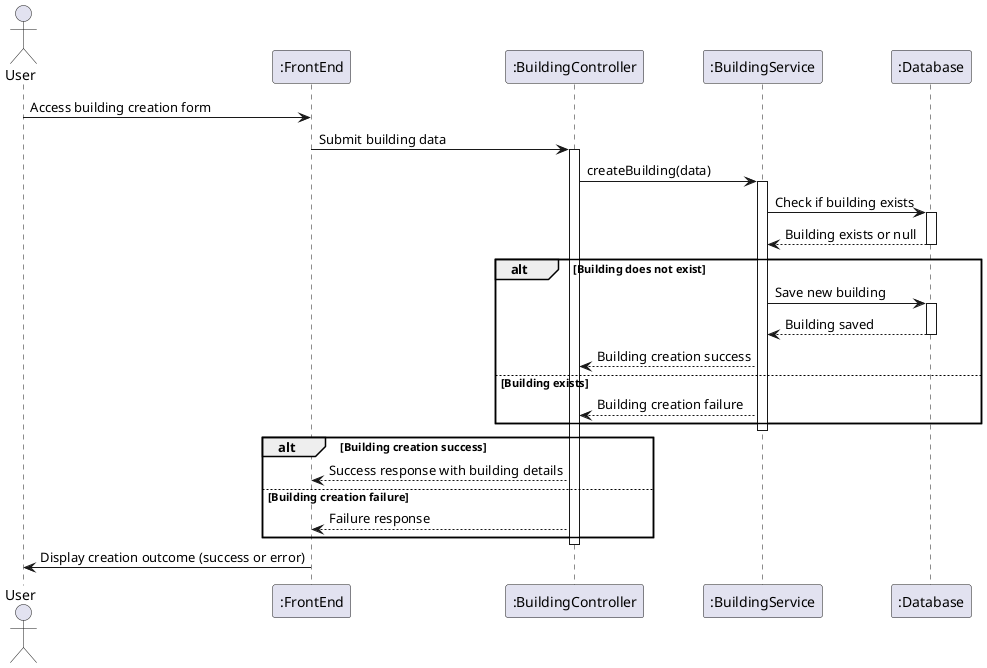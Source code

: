@startuml lvl2_createBuilding

actor "User" as A
participant ":FrontEnd" as frontend
participant ":BuildingController" as controller
participant ":BuildingService" as service
participant ":Database" as db

A -> frontend: Access building creation form
frontend -> controller: Submit building data
activate controller
controller -> service: createBuilding(data)
activate service

service -> db: Check if building exists
activate db
db --> service: Building exists or null
deactivate db

alt Building does not exist
    service -> db: Save new building
    activate db
    db --> service: Building saved
    deactivate db
    service --> controller: Building creation success
else Building exists
    service --> controller: Building creation failure
end
deactivate service

alt Building creation success
    controller --> frontend: Success response with building details
else Building creation failure
    controller --> frontend: Failure response
end
deactivate controller

frontend -> A: Display creation outcome (success or error)

@enduml
